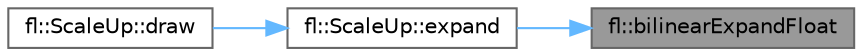 digraph "fl::bilinearExpandFloat"
{
 // LATEX_PDF_SIZE
  bgcolor="transparent";
  edge [fontname=Helvetica,fontsize=10,labelfontname=Helvetica,labelfontsize=10];
  node [fontname=Helvetica,fontsize=10,shape=box,height=0.2,width=0.4];
  rankdir="RL";
  Node1 [id="Node000001",label="fl::bilinearExpandFloat",height=0.2,width=0.4,color="gray40", fillcolor="grey60", style="filled", fontcolor="black",tooltip=" "];
  Node1 -> Node2 [id="edge1_Node000001_Node000002",dir="back",color="steelblue1",style="solid",tooltip=" "];
  Node2 [id="Node000002",label="fl::ScaleUp::expand",height=0.2,width=0.4,color="grey40", fillcolor="white", style="filled",URL="$d5/d79/classfl_1_1_scale_up_a04b53ac5f5bbe9d2477fc08e8ab77066.html#a04b53ac5f5bbe9d2477fc08e8ab77066",tooltip=" "];
  Node2 -> Node3 [id="edge2_Node000002_Node000003",dir="back",color="steelblue1",style="solid",tooltip=" "];
  Node3 [id="Node000003",label="fl::ScaleUp::draw",height=0.2,width=0.4,color="grey40", fillcolor="white", style="filled",URL="$d5/d79/classfl_1_1_scale_up_a4a667682b8d113e18d4c9c95bda93262.html#a4a667682b8d113e18d4c9c95bda93262",tooltip=" "];
}

